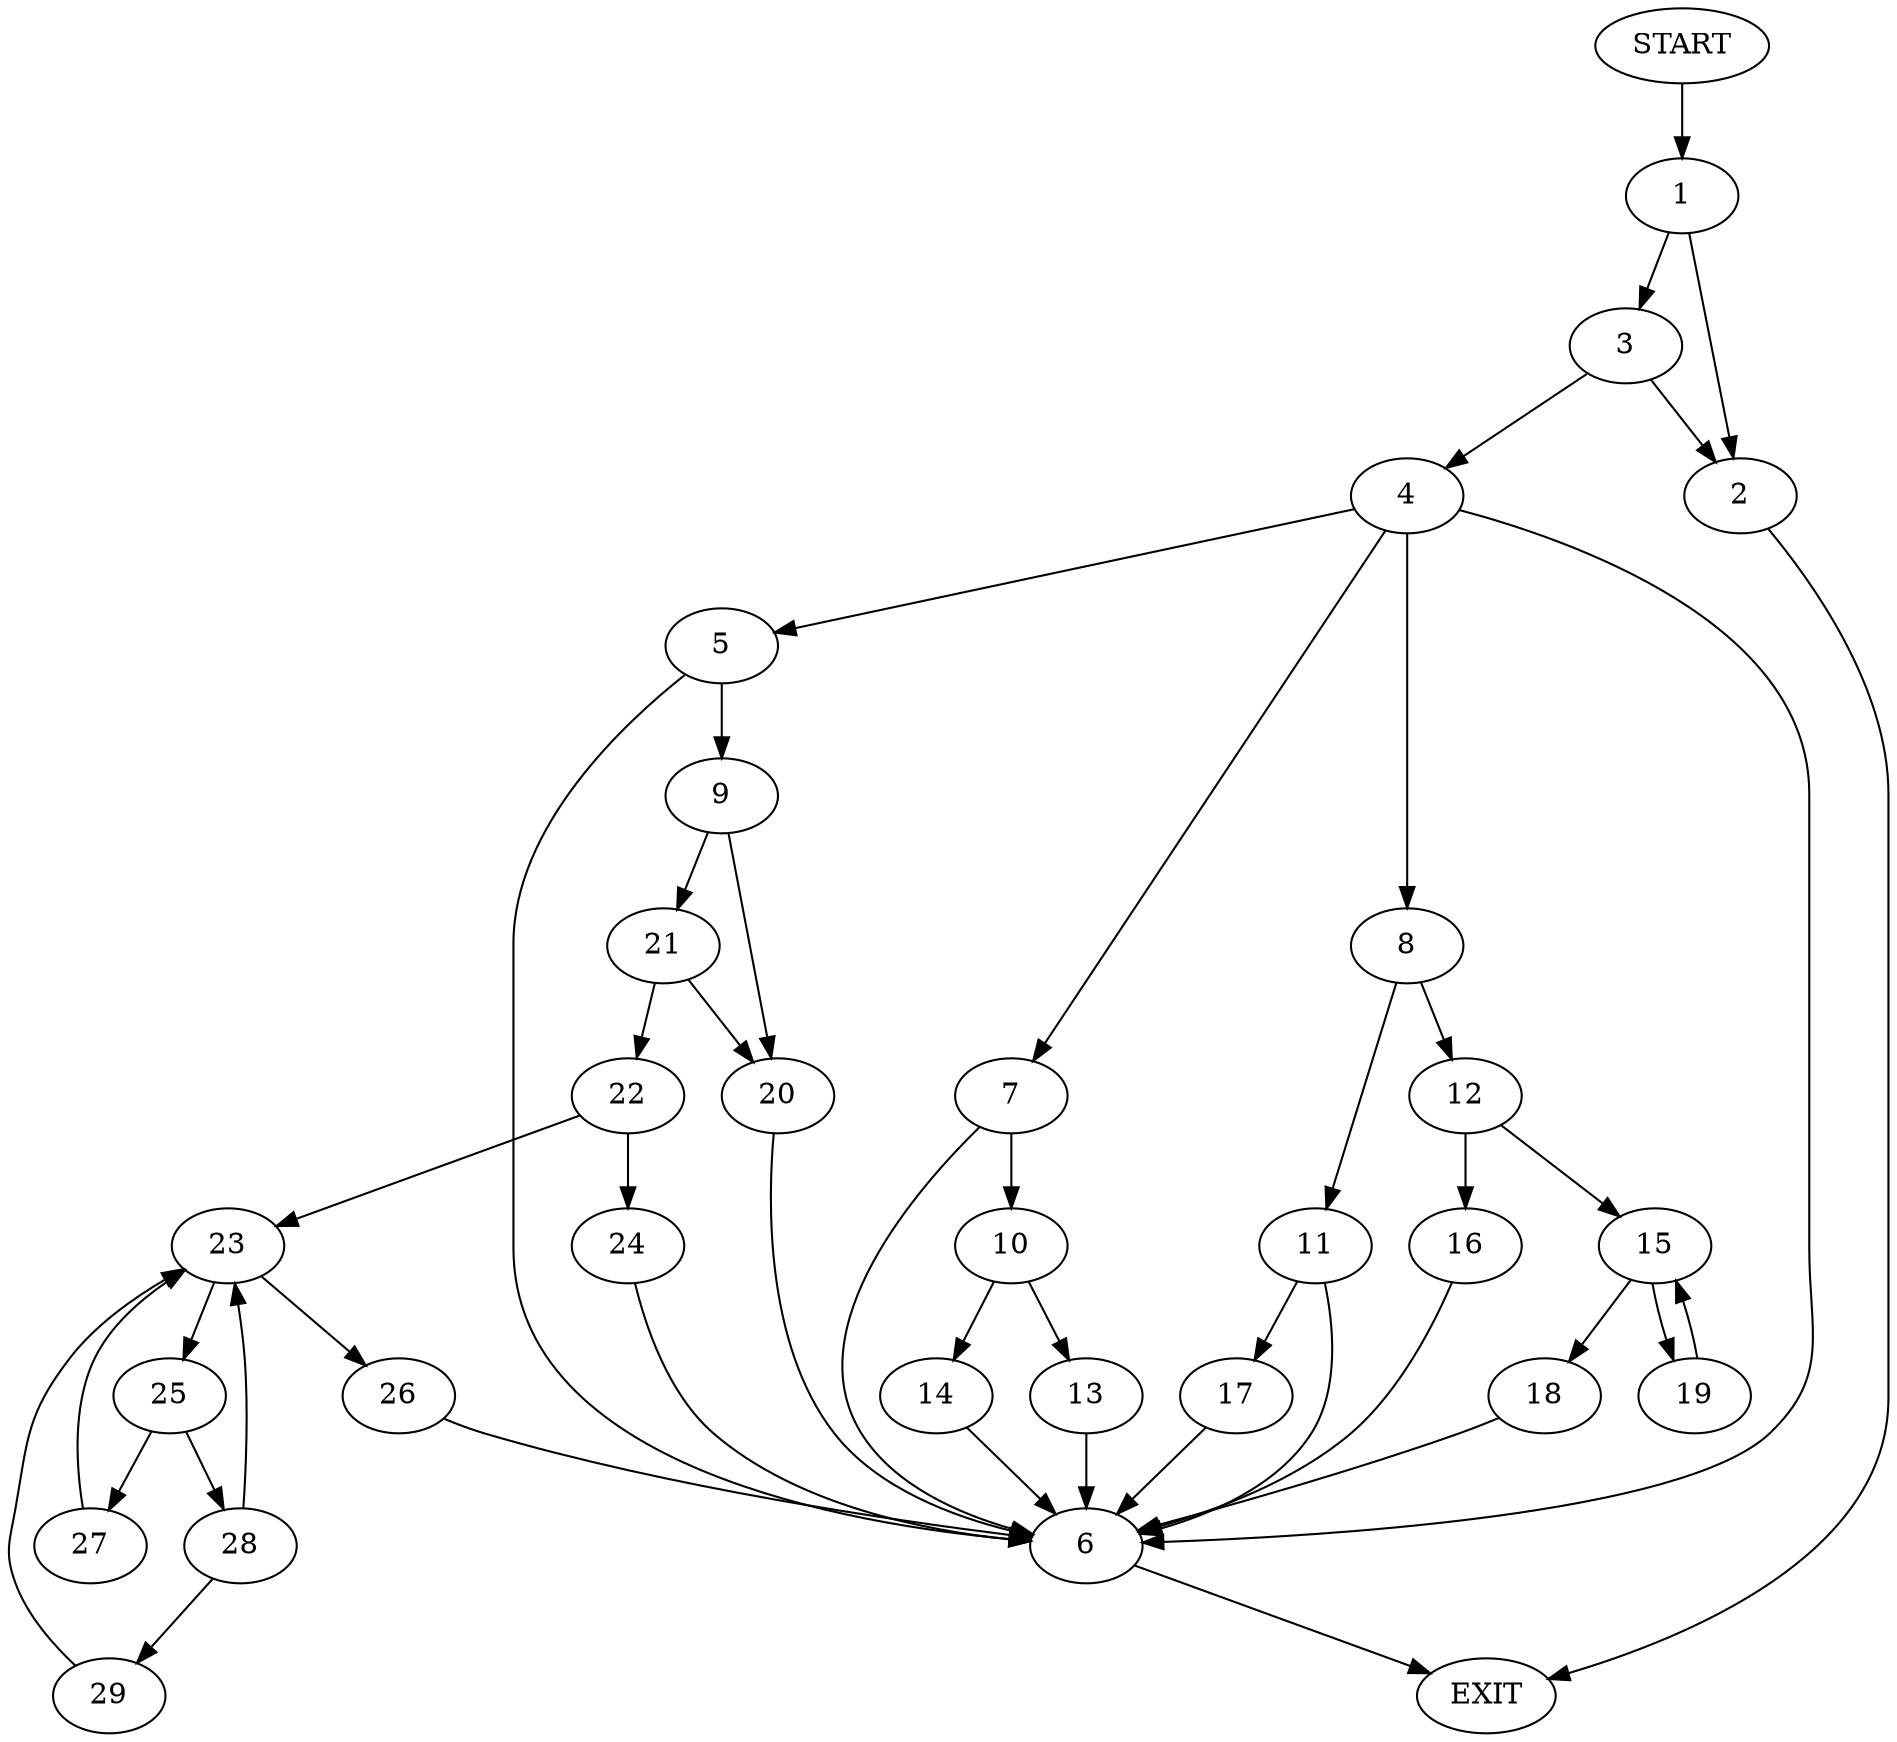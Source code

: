 digraph {
0 [label="START"]
30 [label="EXIT"]
0 -> 1
1 -> 2
1 -> 3
3 -> 2
3 -> 4
2 -> 30
4 -> 5
4 -> 6
4 -> 7
4 -> 8
5 -> 6
5 -> 9
6 -> 30
7 -> 6
7 -> 10
8 -> 11
8 -> 12
10 -> 13
10 -> 14
13 -> 6
14 -> 6
12 -> 15
12 -> 16
11 -> 6
11 -> 17
15 -> 18
15 -> 19
16 -> 6
19 -> 15
18 -> 6
17 -> 6
9 -> 20
9 -> 21
21 -> 20
21 -> 22
20 -> 6
22 -> 23
22 -> 24
24 -> 6
23 -> 25
23 -> 26
26 -> 6
25 -> 27
25 -> 28
28 -> 23
28 -> 29
27 -> 23
29 -> 23
}
